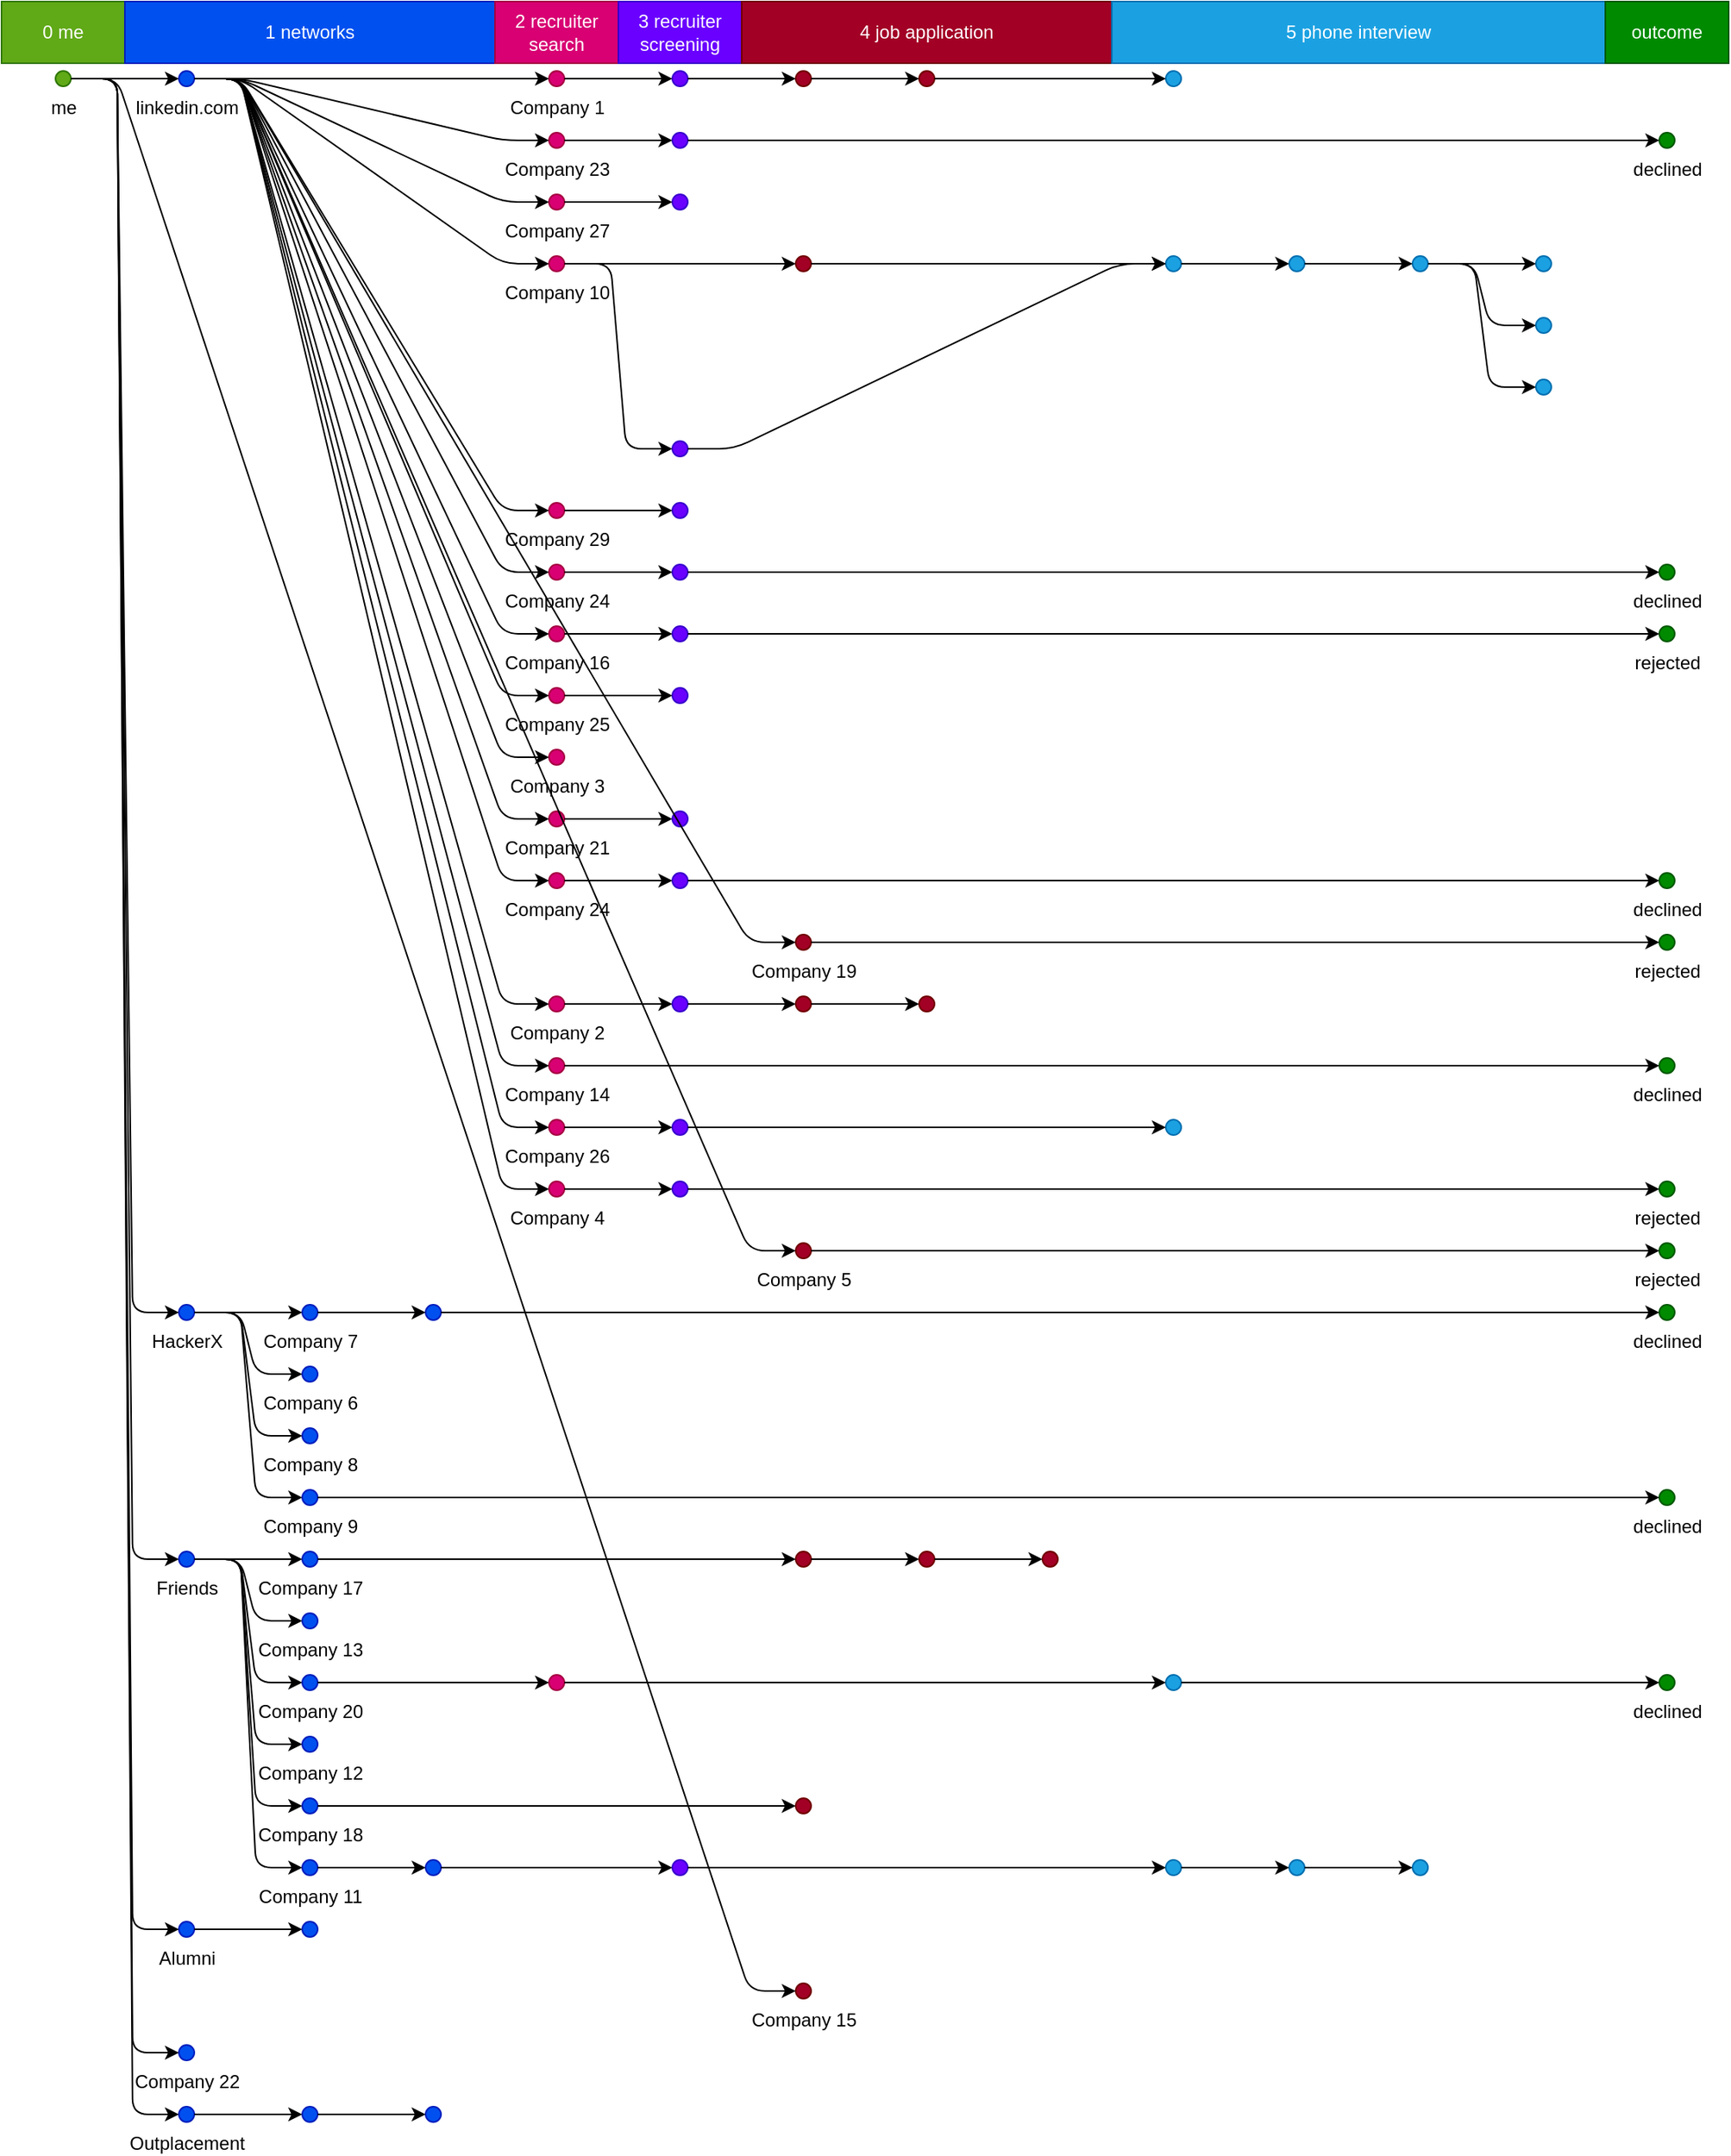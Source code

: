 <mxGraphModel dx="640" dy="480">
	<root>
		<mxCell id="root" style=""></mxCell>
		<mxCell id="layer1" style="" parent="root"></mxCell>
		<mxCell id="0 me" value="0 me" style="fontColor=#ffffff;strokeColor=#2D7600;fillColor=#60A917;html=1;whiteSpace=wrap;" parent="layer1" vertex="1">
			<mxGeometry width="80" height="40" as="geometry"></mxGeometry>
		</mxCell>
		<mxCell id="1 networks" value="1 networks" style="html=1;whiteSpace=wrap;fontColor=#ffffff;strokeColor=#001DBC;fillColor=#0050ef;" parent="layer1" vertex="1">
			<mxGeometry x="80" width="240" height="40" as="geometry"></mxGeometry>
		</mxCell>
		<mxCell id="2 recruiter search" value="2 recruiter search" style="whiteSpace=wrap;fontColor=#ffffff;strokeColor=#A50040;fillColor=#d80073;html=1;" parent="layer1" vertex="1">
			<mxGeometry x="320" width="80" height="40" as="geometry"></mxGeometry>
		</mxCell>
		<mxCell id="3 recruiter screening" value="3 recruiter screening" style="whiteSpace=wrap;fontColor=#ffffff;strokeColor=#3700CC;fillColor=#6a00ff;html=1;" parent="layer1" vertex="1">
			<mxGeometry x="400" width="80" height="40" as="geometry"></mxGeometry>
		</mxCell>
		<mxCell id="4 job application" value="4 job application" style="whiteSpace=wrap;fontColor=#ffffff;strokeColor=#6F0000;fillColor=#a20025;html=1;" parent="layer1" vertex="1">
			<mxGeometry x="480" width="240" height="40" as="geometry"></mxGeometry>
		</mxCell>
		<mxCell id="5 phone interview" value="5 phone interview" style="whiteSpace=wrap;fontColor=#ffffff;strokeColor=#006EAF;fillColor=#1ba1e2;html=1;" parent="layer1" vertex="1">
			<mxGeometry x="720" width="320" height="40" as="geometry"></mxGeometry>
		</mxCell>
		<mxCell id="outcome" value="outcome" style="fillColor=#008a00;html=1;whiteSpace=wrap;fontColor=#ffffff;strokeColor=#005700;" parent="layer1" vertex="1">
			<mxGeometry x="1040" width="80" height="40" as="geometry"></mxGeometry>
		</mxCell>
		<mxCell id="0" value="me" style="ellipse;html=1;labelPosition=center;align=center;verticalAlign=top;fillColor=#60A917;aspect=fixed;verticalLabelPosition=bottom;fontColor=#000000;strokeColor=#2D7600;" parent="layer1" vertex="1">
			<mxGeometry x="35" y="45" width="10" height="10" as="geometry"></mxGeometry>
		</mxCell>
		<mxCell id="linkedin" value="linkedin.com" style="aspect=fixed;html=1;verticalLabelPosition=bottom;strokeColor=#001DBC;fillColor=#0050ef;ellipse;align=center;verticalAlign=top;fontColor=#000000;labelPosition=center;" parent="layer1" vertex="1">
			<mxGeometry x="115" y="45" width="10" height="10" as="geometry"></mxGeometry>
		</mxCell>
		<mxCell id="1" value="Company 1" style="ellipse;labelPosition=center;verticalAlign=top;fillColor=#d80073;aspect=fixed;html=1;verticalLabelPosition=bottom;align=center;fontColor=#000000;strokeColor=#A50040;" parent="layer1" vertex="1">
			<mxGeometry x="355" y="45" width="10" height="10" as="geometry"></mxGeometry>
		</mxCell>
		<mxCell id="6" style="verticalAlign=top;fillColor=#6a00ff;ellipse;verticalLabelPosition=bottom;labelPosition=center;align=center;fontColor=#000000;strokeColor=#3700CC;aspect=fixed;html=1;" parent="layer1" vertex="1">
			<mxGeometry x="435" y="45" width="10" height="10" as="geometry"></mxGeometry>
		</mxCell>
		<mxCell id="7" style="html=1;labelPosition=center;align=center;verticalAlign=top;fillColor=#a20025;ellipse;aspect=fixed;verticalLabelPosition=bottom;fontColor=#000000;strokeColor=#6F0000;" parent="layer1" vertex="1">
			<mxGeometry x="515" y="45" width="10" height="10" as="geometry"></mxGeometry>
		</mxCell>
		<mxCell id="27" style="verticalAlign=top;fontColor=#000000;fillColor=#a20025;ellipse;aspect=fixed;html=1;strokeColor=#6F0000;labelPosition=center;verticalLabelPosition=bottom;align=center;" parent="layer1" vertex="1">
			<mxGeometry x="595" y="45" width="10" height="10" as="geometry"></mxGeometry>
		</mxCell>
		<mxCell id="53" style="aspect=fixed;verticalLabelPosition=bottom;verticalAlign=top;fontColor=#000000;fillColor=#1ba1e2;ellipse;html=1;labelPosition=center;align=center;strokeColor=#006EAF;" parent="layer1" vertex="1">
			<mxGeometry x="755" y="45" width="10" height="10" as="geometry"></mxGeometry>
		</mxCell>
		<mxCell id="27-53" style="edgeStyle=entityRelationEdgeStyle;orthogonalLoop=1;jettySize=auto;html=1;strokeWidth=1;" parent="layer1" edge="1" source="27" target="53">
			<mxGeometry relative="1" as="geometry"></mxGeometry>
		</mxCell>
		<mxCell id="7-27" style="html=1;strokeWidth=1;edgeStyle=entityRelationEdgeStyle;orthogonalLoop=1;jettySize=auto;" parent="layer1" edge="1" source="7" target="27">
			<mxGeometry relative="1" as="geometry"></mxGeometry>
		</mxCell>
		<mxCell id="6-7" style="html=1;strokeWidth=1;edgeStyle=entityRelationEdgeStyle;orthogonalLoop=1;jettySize=auto;" parent="layer1" edge="1" source="6" target="7">
			<mxGeometry relative="1" as="geometry"></mxGeometry>
		</mxCell>
		<mxCell id="1-6" style="edgeStyle=entityRelationEdgeStyle;orthogonalLoop=1;jettySize=auto;html=1;strokeWidth=1;" parent="layer1" edge="1" source="1" target="6">
			<mxGeometry relative="1" as="geometry"></mxGeometry>
		</mxCell>
		<mxCell id="linkedin-1" style="jettySize=auto;html=1;strokeWidth=1;edgeStyle=entityRelationEdgeStyle;orthogonalLoop=1;" parent="layer1" edge="1" source="linkedin" target="1">
			<mxGeometry relative="1" as="geometry"></mxGeometry>
		</mxCell>
		<mxCell id="45" value="Company 23" style="aspect=fixed;verticalLabelPosition=bottom;fontColor=#000000;fillColor=#d80073;verticalAlign=top;strokeColor=#A50040;ellipse;html=1;labelPosition=center;align=center;" parent="layer1" vertex="1">
			<mxGeometry x="355" y="85" width="10" height="10" as="geometry"></mxGeometry>
		</mxCell>
		<mxCell id="46" style="align=center;verticalAlign=top;fontColor=#000000;fillColor=#6a00ff;strokeColor=#3700CC;ellipse;aspect=fixed;html=1;labelPosition=center;verticalLabelPosition=bottom;" parent="layer1" vertex="1">
			<mxGeometry x="435" y="85" width="10" height="10" as="geometry"></mxGeometry>
		</mxCell>
		<mxCell id="46declined" value="declined" style="labelPosition=center;verticalLabelPosition=bottom;fillColor=#008a00;align=center;verticalAlign=top;fontColor=#000000;strokeColor=#005700;ellipse;aspect=fixed;html=1;" parent="layer1" vertex="1">
			<mxGeometry x="1075" y="85" width="10" height="10" as="geometry"></mxGeometry>
		</mxCell>
		<mxCell id="46-46declined" style="edgeStyle=entityRelationEdgeStyle;orthogonalLoop=1;jettySize=auto;html=1;strokeWidth=1;" parent="layer1" edge="1" source="46" target="46declined">
			<mxGeometry relative="1" as="geometry"></mxGeometry>
		</mxCell>
		<mxCell id="45-46" style="jettySize=auto;html=1;strokeWidth=1;edgeStyle=entityRelationEdgeStyle;orthogonalLoop=1;" parent="layer1" edge="1" source="45" target="46">
			<mxGeometry relative="1" as="geometry"></mxGeometry>
		</mxCell>
		<mxCell id="linkedin-45" style="edgeStyle=entityRelationEdgeStyle;orthogonalLoop=1;jettySize=auto;html=1;strokeWidth=1;" parent="layer1" edge="1" source="linkedin" target="45">
			<mxGeometry relative="1" as="geometry"></mxGeometry>
		</mxCell>
		<mxCell id="62" value="Company 27" style="ellipse;aspect=fixed;html=1;verticalLabelPosition=bottom;labelPosition=center;align=center;verticalAlign=top;fontColor=#000000;strokeColor=#A50040;fillColor=#d80073;" parent="layer1" vertex="1">
			<mxGeometry x="355" y="125" width="10" height="10" as="geometry"></mxGeometry>
		</mxCell>
		<mxCell id="63" style="strokeColor=#3700CC;fillColor=#6a00ff;ellipse;aspect=fixed;labelPosition=center;verticalAlign=top;fontColor=#000000;html=1;verticalLabelPosition=bottom;align=center;" parent="layer1" vertex="1">
			<mxGeometry x="435" y="125" width="10" height="10" as="geometry"></mxGeometry>
		</mxCell>
		<mxCell id="62-63" style="orthogonalLoop=1;jettySize=auto;html=1;strokeWidth=1;edgeStyle=entityRelationEdgeStyle;" parent="layer1" edge="1" source="62" target="63">
			<mxGeometry relative="1" as="geometry"></mxGeometry>
		</mxCell>
		<mxCell id="linkedin-62" style="jettySize=auto;html=1;strokeWidth=1;edgeStyle=entityRelationEdgeStyle;orthogonalLoop=1;" parent="layer1" edge="1" source="linkedin" target="62">
			<mxGeometry relative="1" as="geometry"></mxGeometry>
		</mxCell>
		<mxCell id="15" value="Company 10" style="fillColor=#d80073;ellipse;html=1;labelPosition=center;align=center;verticalAlign=top;aspect=fixed;verticalLabelPosition=bottom;fontColor=#000000;strokeColor=#A50040;" parent="layer1" vertex="1">
			<mxGeometry x="355" y="165" width="10" height="10" as="geometry"></mxGeometry>
		</mxCell>
		<mxCell id="16" style="verticalLabelPosition=bottom;align=center;fillColor=#a20025;html=1;labelPosition=center;verticalAlign=top;fontColor=#000000;strokeColor=#6F0000;ellipse;aspect=fixed;" parent="layer1" vertex="1">
			<mxGeometry x="515" y="165" width="10" height="10" as="geometry"></mxGeometry>
		</mxCell>
		<mxCell id="55" style="html=1;align=center;verticalAlign=top;fontColor=#000000;fillColor=#1ba1e2;ellipse;aspect=fixed;labelPosition=center;verticalLabelPosition=bottom;strokeColor=#006EAF;" parent="layer1" vertex="1">
			<mxGeometry x="755" y="165" width="10" height="10" as="geometry"></mxGeometry>
		</mxCell>
		<mxCell id="56" style="fontColor=#000000;aspect=fixed;align=center;verticalAlign=top;verticalLabelPosition=bottom;strokeColor=#006EAF;fillColor=#1ba1e2;ellipse;html=1;labelPosition=center;" parent="layer1" vertex="1">
			<mxGeometry x="835" y="165" width="10" height="10" as="geometry"></mxGeometry>
		</mxCell>
		<mxCell id="58" style="fontColor=#000000;fillColor=#1ba1e2;ellipse;verticalAlign=top;labelPosition=center;verticalLabelPosition=bottom;align=center;strokeColor=#006EAF;aspect=fixed;html=1;" parent="layer1" vertex="1">
			<mxGeometry x="915" y="165" width="10" height="10" as="geometry"></mxGeometry>
		</mxCell>
		<mxCell id="71" style="verticalLabelPosition=bottom;fontColor=#000000;strokeColor=#006EAF;verticalAlign=top;fillColor=#1ba1e2;ellipse;aspect=fixed;html=1;labelPosition=center;align=center;" parent="layer1" vertex="1">
			<mxGeometry x="995" y="165" width="10" height="10" as="geometry"></mxGeometry>
		</mxCell>
		<mxCell id="58-71" style="edgeStyle=entityRelationEdgeStyle;orthogonalLoop=1;jettySize=auto;html=1;strokeWidth=1;" parent="layer1" edge="1" source="58" target="71">
			<mxGeometry relative="1" as="geometry"></mxGeometry>
		</mxCell>
		<mxCell id="69" style="ellipse;aspect=fixed;align=center;strokeColor=#006EAF;fillColor=#1ba1e2;html=1;labelPosition=center;verticalLabelPosition=bottom;verticalAlign=top;fontColor=#000000;" parent="layer1" vertex="1">
			<mxGeometry x="995" y="205" width="10" height="10" as="geometry"></mxGeometry>
		</mxCell>
		<mxCell id="58-69" style="edgeStyle=entityRelationEdgeStyle;orthogonalLoop=1;jettySize=auto;html=1;strokeWidth=1;" parent="layer1" edge="1" source="58" target="69">
			<mxGeometry relative="1" as="geometry"></mxGeometry>
		</mxCell>
		<mxCell id="70" style="verticalAlign=top;strokeColor=#006EAF;fillColor=#1ba1e2;ellipse;aspect=fixed;labelPosition=center;verticalLabelPosition=bottom;html=1;align=center;fontColor=#000000;" parent="layer1" vertex="1">
			<mxGeometry x="995" y="245" width="10" height="10" as="geometry"></mxGeometry>
		</mxCell>
		<mxCell id="58-70" style="orthogonalLoop=1;jettySize=auto;html=1;strokeWidth=1;edgeStyle=entityRelationEdgeStyle;" parent="layer1" edge="1" source="58" target="70">
			<mxGeometry relative="1" as="geometry"></mxGeometry>
		</mxCell>
		<mxCell id="56-58" style="edgeStyle=entityRelationEdgeStyle;orthogonalLoop=1;jettySize=auto;html=1;strokeWidth=1;" parent="layer1" edge="1" source="56" target="58">
			<mxGeometry relative="1" as="geometry"></mxGeometry>
		</mxCell>
		<mxCell id="55-56" style="edgeStyle=entityRelationEdgeStyle;orthogonalLoop=1;jettySize=auto;html=1;strokeWidth=1;" parent="layer1" edge="1" source="55" target="56">
			<mxGeometry relative="1" as="geometry"></mxGeometry>
		</mxCell>
		<mxCell id="16-55" style="html=1;strokeWidth=1;edgeStyle=entityRelationEdgeStyle;orthogonalLoop=1;jettySize=auto;" parent="layer1" edge="1" source="16" target="55">
			<mxGeometry relative="1" as="geometry"></mxGeometry>
		</mxCell>
		<mxCell id="15-16" style="edgeStyle=entityRelationEdgeStyle;orthogonalLoop=1;jettySize=auto;html=1;strokeWidth=1;" parent="layer1" edge="1" source="15" target="16">
			<mxGeometry relative="1" as="geometry"></mxGeometry>
		</mxCell>
		<mxCell id="44" style="html=1;labelPosition=center;verticalLabelPosition=bottom;verticalAlign=top;fontColor=#000000;strokeColor=#3700CC;fillColor=#6a00ff;ellipse;aspect=fixed;align=center;" parent="layer1" vertex="1">
			<mxGeometry x="435" y="285" width="10" height="10" as="geometry"></mxGeometry>
		</mxCell>
		<mxCell id="44-55" style="edgeStyle=entityRelationEdgeStyle;orthogonalLoop=1;jettySize=auto;html=1;strokeWidth=1;" parent="layer1" edge="1" source="44" target="55">
			<mxGeometry relative="1" as="geometry"></mxGeometry>
		</mxCell>
		<mxCell id="15-44" style="edgeStyle=entityRelationEdgeStyle;orthogonalLoop=1;jettySize=auto;html=1;strokeWidth=1;" parent="layer1" edge="1" source="15" target="44">
			<mxGeometry relative="1" as="geometry"></mxGeometry>
		</mxCell>
		<mxCell id="linkedin-15" style="edgeStyle=entityRelationEdgeStyle;orthogonalLoop=1;jettySize=auto;html=1;strokeWidth=1;" parent="layer1" edge="1" source="linkedin" target="15">
			<mxGeometry relative="1" as="geometry"></mxGeometry>
		</mxCell>
		<mxCell id="65" value="Company 29" style="fontColor=#000000;strokeColor=#A50040;fillColor=#d80073;html=1;labelPosition=center;verticalLabelPosition=bottom;verticalAlign=top;ellipse;aspect=fixed;align=center;" parent="layer1" vertex="1">
			<mxGeometry x="355" y="325" width="10" height="10" as="geometry"></mxGeometry>
		</mxCell>
		<mxCell id="66" style="fontColor=#000000;strokeColor=#3700CC;verticalLabelPosition=bottom;align=center;verticalAlign=top;labelPosition=center;fillColor=#6a00ff;ellipse;aspect=fixed;html=1;" parent="layer1" vertex="1">
			<mxGeometry x="435" y="325" width="10" height="10" as="geometry"></mxGeometry>
		</mxCell>
		<mxCell id="65-66" style="edgeStyle=entityRelationEdgeStyle;orthogonalLoop=1;jettySize=auto;html=1;strokeWidth=1;" parent="layer1" edge="1" source="65" target="66">
			<mxGeometry relative="1" as="geometry"></mxGeometry>
		</mxCell>
		<mxCell id="linkedin-65" style="strokeWidth=1;edgeStyle=entityRelationEdgeStyle;orthogonalLoop=1;jettySize=auto;html=1;" parent="layer1" edge="1" source="linkedin" target="65">
			<mxGeometry relative="1" as="geometry"></mxGeometry>
		</mxCell>
		<mxCell id="64" value="Company 24" style="labelPosition=center;align=center;fontColor=#000000;fillColor=#d80073;html=1;aspect=fixed;verticalLabelPosition=bottom;verticalAlign=top;strokeColor=#A50040;ellipse;" parent="layer1" vertex="1">
			<mxGeometry x="355" y="365" width="10" height="10" as="geometry"></mxGeometry>
		</mxCell>
		<mxCell id="67" style="aspect=fixed;html=1;verticalLabelPosition=bottom;align=center;verticalAlign=top;strokeColor=#3700CC;ellipse;labelPosition=center;fontColor=#000000;fillColor=#6a00ff;" parent="layer1" vertex="1">
			<mxGeometry x="435" y="365" width="10" height="10" as="geometry"></mxGeometry>
		</mxCell>
		<mxCell id="67declined" value="declined" style="ellipse;aspect=fixed;html=1;verticalLabelPosition=bottom;align=center;verticalAlign=top;fontColor=#000000;fillColor=#008a00;labelPosition=center;strokeColor=#005700;" parent="layer1" vertex="1">
			<mxGeometry x="1075" y="365" width="10" height="10" as="geometry"></mxGeometry>
		</mxCell>
		<mxCell id="67-67declined" style="edgeStyle=entityRelationEdgeStyle;orthogonalLoop=1;jettySize=auto;html=1;strokeWidth=1;" parent="layer1" edge="1" source="67" target="67declined">
			<mxGeometry relative="1" as="geometry"></mxGeometry>
		</mxCell>
		<mxCell id="64-67" style="orthogonalLoop=1;jettySize=auto;html=1;strokeWidth=1;edgeStyle=entityRelationEdgeStyle;" parent="layer1" edge="1" source="64" target="67">
			<mxGeometry relative="1" as="geometry"></mxGeometry>
		</mxCell>
		<mxCell id="linkedin-64" style="edgeStyle=entityRelationEdgeStyle;orthogonalLoop=1;jettySize=auto;html=1;strokeWidth=1;" parent="layer1" edge="1" source="linkedin" target="64">
			<mxGeometry relative="1" as="geometry"></mxGeometry>
		</mxCell>
		<mxCell id="31" value="Company 16" style="ellipse;aspect=fixed;html=1;verticalLabelPosition=bottom;strokeColor=#A50040;labelPosition=center;align=center;verticalAlign=top;fontColor=#000000;fillColor=#d80073;" parent="layer1" vertex="1">
			<mxGeometry x="355" y="405" width="10" height="10" as="geometry"></mxGeometry>
		</mxCell>
		<mxCell id="32" style="html=1;labelPosition=center;align=center;fillColor=#6a00ff;ellipse;aspect=fixed;verticalLabelPosition=bottom;verticalAlign=top;fontColor=#000000;strokeColor=#3700CC;" parent="layer1" vertex="1">
			<mxGeometry x="435" y="405" width="10" height="10" as="geometry"></mxGeometry>
		</mxCell>
		<mxCell id="32rejected" value="rejected" style="labelPosition=center;verticalAlign=top;fontColor=#000000;aspect=fixed;html=1;align=center;strokeColor=#005700;fillColor=#008a00;ellipse;verticalLabelPosition=bottom;" parent="layer1" vertex="1">
			<mxGeometry x="1075" y="405" width="10" height="10" as="geometry"></mxGeometry>
		</mxCell>
		<mxCell id="32-32rejected" style="html=1;strokeWidth=1;edgeStyle=entityRelationEdgeStyle;orthogonalLoop=1;jettySize=auto;" parent="layer1" edge="1" source="32" target="32rejected">
			<mxGeometry relative="1" as="geometry"></mxGeometry>
		</mxCell>
		<mxCell id="31-32" style="edgeStyle=entityRelationEdgeStyle;orthogonalLoop=1;jettySize=auto;html=1;strokeWidth=1;" parent="layer1" edge="1" source="31" target="32">
			<mxGeometry relative="1" as="geometry"></mxGeometry>
		</mxCell>
		<mxCell id="linkedin-31" style="html=1;strokeWidth=1;edgeStyle=entityRelationEdgeStyle;orthogonalLoop=1;jettySize=auto;" parent="layer1" edge="1" source="linkedin" target="31">
			<mxGeometry relative="1" as="geometry"></mxGeometry>
		</mxCell>
		<mxCell id="49" value="Company 25" style="aspect=fixed;verticalLabelPosition=bottom;align=center;fontColor=#000000;fillColor=#d80073;ellipse;html=1;labelPosition=center;verticalAlign=top;strokeColor=#A50040;" parent="layer1" vertex="1">
			<mxGeometry x="355" y="445" width="10" height="10" as="geometry"></mxGeometry>
		</mxCell>
		<mxCell id="50" style="verticalLabelPosition=bottom;verticalAlign=top;fontColor=#000000;fillColor=#6a00ff;ellipse;aspect=fixed;html=1;labelPosition=center;align=center;strokeColor=#3700CC;" parent="layer1" vertex="1">
			<mxGeometry x="435" y="445" width="10" height="10" as="geometry"></mxGeometry>
		</mxCell>
		<mxCell id="49-50" style="orthogonalLoop=1;jettySize=auto;html=1;strokeWidth=1;edgeStyle=entityRelationEdgeStyle;" parent="layer1" edge="1" source="49" target="50">
			<mxGeometry relative="1" as="geometry"></mxGeometry>
		</mxCell>
		<mxCell id="linkedin-49" style="html=1;strokeWidth=1;edgeStyle=entityRelationEdgeStyle;orthogonalLoop=1;jettySize=auto;" parent="layer1" edge="1" source="linkedin" target="49">
			<mxGeometry relative="1" as="geometry"></mxGeometry>
		</mxCell>
		<mxCell id="3" value="Company 3" style="verticalAlign=top;fontColor=#000000;fillColor=#d80073;strokeColor=#A50040;aspect=fixed;labelPosition=center;verticalLabelPosition=bottom;align=center;ellipse;html=1;" parent="layer1" vertex="1">
			<mxGeometry x="355" y="485" width="10" height="10" as="geometry"></mxGeometry>
		</mxCell>
		<mxCell id="linkedin-3" style="html=1;strokeWidth=1;edgeStyle=entityRelationEdgeStyle;orthogonalLoop=1;jettySize=auto;" parent="layer1" edge="1" source="linkedin" target="3">
			<mxGeometry relative="1" as="geometry"></mxGeometry>
		</mxCell>
		<mxCell id="41" value="Company 21" style="aspect=fixed;verticalLabelPosition=bottom;strokeColor=#A50040;ellipse;labelPosition=center;align=center;verticalAlign=top;fontColor=#000000;fillColor=#d80073;html=1;" parent="layer1" vertex="1">
			<mxGeometry x="355" y="525" width="10" height="10" as="geometry"></mxGeometry>
		</mxCell>
		<mxCell id="43" style="strokeColor=#3700CC;fillColor=#6a00ff;aspect=fixed;html=1;verticalLabelPosition=bottom;fontColor=#000000;ellipse;labelPosition=center;align=center;verticalAlign=top;" parent="layer1" vertex="1">
			<mxGeometry x="435" y="525" width="10" height="10" as="geometry"></mxGeometry>
		</mxCell>
		<mxCell id="41-43" style="jettySize=auto;html=1;strokeWidth=1;edgeStyle=entityRelationEdgeStyle;orthogonalLoop=1;" parent="layer1" edge="1" source="41" target="43">
			<mxGeometry relative="1" as="geometry"></mxGeometry>
		</mxCell>
		<mxCell id="linkedin-41" style="edgeStyle=entityRelationEdgeStyle;orthogonalLoop=1;jettySize=auto;html=1;strokeWidth=1;" parent="layer1" edge="1" source="linkedin" target="41">
			<mxGeometry relative="1" as="geometry"></mxGeometry>
		</mxCell>
		<mxCell id="47" value="Company 24" style="align=center;fontColor=#000000;strokeColor=#A50040;aspect=fixed;labelPosition=center;verticalLabelPosition=bottom;verticalAlign=top;fillColor=#d80073;ellipse;html=1;" parent="layer1" vertex="1">
			<mxGeometry x="355" y="565" width="10" height="10" as="geometry"></mxGeometry>
		</mxCell>
		<mxCell id="48" style="fillColor=#6a00ff;verticalLabelPosition=bottom;align=center;strokeColor=#3700CC;labelPosition=center;verticalAlign=top;fontColor=#000000;ellipse;aspect=fixed;html=1;" parent="layer1" vertex="1">
			<mxGeometry x="435" y="565" width="10" height="10" as="geometry"></mxGeometry>
		</mxCell>
		<mxCell id="48declined" value="declined" style="ellipse;aspect=fixed;html=1;verticalLabelPosition=bottom;fillColor=#008a00;labelPosition=center;align=center;verticalAlign=top;fontColor=#000000;strokeColor=#005700;" parent="layer1" vertex="1">
			<mxGeometry x="1075" y="565" width="10" height="10" as="geometry"></mxGeometry>
		</mxCell>
		<mxCell id="48-48declined" style="strokeWidth=1;edgeStyle=entityRelationEdgeStyle;orthogonalLoop=1;jettySize=auto;html=1;" parent="layer1" edge="1" source="48" target="48declined">
			<mxGeometry relative="1" as="geometry"></mxGeometry>
		</mxCell>
		<mxCell id="47-48" style="strokeWidth=1;edgeStyle=entityRelationEdgeStyle;orthogonalLoop=1;jettySize=auto;html=1;" parent="layer1" edge="1" source="47" target="48">
			<mxGeometry relative="1" as="geometry"></mxGeometry>
		</mxCell>
		<mxCell id="linkedin-47" style="orthogonalLoop=1;jettySize=auto;html=1;strokeWidth=1;edgeStyle=entityRelationEdgeStyle;" parent="layer1" edge="1" source="linkedin" target="47">
			<mxGeometry relative="1" as="geometry"></mxGeometry>
		</mxCell>
		<mxCell id="37" value="Company 19" style="ellipse;aspect=fixed;html=1;labelPosition=center;verticalLabelPosition=bottom;align=center;fontColor=#000000;strokeColor=#6F0000;verticalAlign=top;fillColor=#a20025;" parent="layer1" vertex="1">
			<mxGeometry x="515" y="605" width="10" height="10" as="geometry"></mxGeometry>
		</mxCell>
		<mxCell id="37rejected" value="rejected" style="ellipse;verticalLabelPosition=bottom;verticalAlign=top;fontColor=#000000;aspect=fixed;html=1;labelPosition=center;align=center;fillColor=#008a00;strokeColor=#005700;" parent="layer1" vertex="1">
			<mxGeometry x="1075" y="605" width="10" height="10" as="geometry"></mxGeometry>
		</mxCell>
		<mxCell id="37-37rejected" style="jettySize=auto;html=1;strokeWidth=1;edgeStyle=entityRelationEdgeStyle;orthogonalLoop=1;" parent="layer1" edge="1" source="37" target="37rejected">
			<mxGeometry relative="1" as="geometry"></mxGeometry>
		</mxCell>
		<mxCell id="linkedin-37" style="jettySize=auto;html=1;strokeWidth=1;edgeStyle=entityRelationEdgeStyle;orthogonalLoop=1;" parent="layer1" edge="1" source="linkedin" target="37">
			<mxGeometry relative="1" as="geometry"></mxGeometry>
		</mxCell>
		<mxCell id="2" value="Company 2" style="ellipse;labelPosition=center;verticalLabelPosition=bottom;verticalAlign=top;strokeColor=#A50040;aspect=fixed;html=1;align=center;fontColor=#000000;fillColor=#d80073;" parent="layer1" vertex="1">
			<mxGeometry x="355" y="645" width="10" height="10" as="geometry"></mxGeometry>
		</mxCell>
		<mxCell id="9" style="fillColor=#6a00ff;ellipse;html=1;labelPosition=center;verticalLabelPosition=bottom;align=center;strokeColor=#3700CC;aspect=fixed;verticalAlign=top;fontColor=#000000;" parent="layer1" vertex="1">
			<mxGeometry x="435" y="645" width="10" height="10" as="geometry"></mxGeometry>
		</mxCell>
		<mxCell id="23" style="aspect=fixed;fontColor=#000000;strokeColor=#6F0000;ellipse;html=1;labelPosition=center;verticalLabelPosition=bottom;align=center;verticalAlign=top;fillColor=#a20025;" parent="layer1" vertex="1">
			<mxGeometry x="515" y="645" width="10" height="10" as="geometry"></mxGeometry>
		</mxCell>
		<mxCell id="57" style="verticalLabelPosition=bottom;align=center;verticalAlign=top;strokeColor=#6F0000;fillColor=#a20025;ellipse;aspect=fixed;html=1;labelPosition=center;fontColor=#000000;" parent="layer1" vertex="1">
			<mxGeometry x="595" y="645" width="10" height="10" as="geometry"></mxGeometry>
		</mxCell>
		<mxCell id="23-57" style="edgeStyle=entityRelationEdgeStyle;orthogonalLoop=1;jettySize=auto;html=1;strokeWidth=1;" parent="layer1" edge="1" source="23" target="57">
			<mxGeometry relative="1" as="geometry"></mxGeometry>
		</mxCell>
		<mxCell id="9-23" style="orthogonalLoop=1;jettySize=auto;html=1;strokeWidth=1;edgeStyle=entityRelationEdgeStyle;" parent="layer1" edge="1" source="9" target="23">
			<mxGeometry relative="1" as="geometry"></mxGeometry>
		</mxCell>
		<mxCell id="2-9" style="edgeStyle=entityRelationEdgeStyle;orthogonalLoop=1;jettySize=auto;html=1;strokeWidth=1;" parent="layer1" edge="1" source="2" target="9">
			<mxGeometry relative="1" as="geometry"></mxGeometry>
		</mxCell>
		<mxCell id="linkedin-2" style="jettySize=auto;html=1;strokeWidth=1;edgeStyle=entityRelationEdgeStyle;orthogonalLoop=1;" parent="layer1" edge="1" source="linkedin" target="2">
			<mxGeometry relative="1" as="geometry"></mxGeometry>
		</mxCell>
		<mxCell id="24" value="Company 14" style="verticalAlign=top;fontColor=#000000;strokeColor=#A50040;ellipse;aspect=fixed;align=center;fillColor=#d80073;html=1;labelPosition=center;verticalLabelPosition=bottom;" parent="layer1" vertex="1">
			<mxGeometry x="355" y="685" width="10" height="10" as="geometry"></mxGeometry>
		</mxCell>
		<mxCell id="24declined" value="declined" style="align=center;fontColor=#000000;ellipse;html=1;labelPosition=center;strokeColor=#005700;fillColor=#008a00;aspect=fixed;verticalLabelPosition=bottom;verticalAlign=top;" parent="layer1" vertex="1">
			<mxGeometry x="1075" y="685" width="10" height="10" as="geometry"></mxGeometry>
		</mxCell>
		<mxCell id="24-24declined" style="edgeStyle=entityRelationEdgeStyle;orthogonalLoop=1;jettySize=auto;html=1;strokeWidth=1;" parent="layer1" edge="1" source="24" target="24declined">
			<mxGeometry relative="1" as="geometry"></mxGeometry>
		</mxCell>
		<mxCell id="linkedin-24" style="edgeStyle=entityRelationEdgeStyle;orthogonalLoop=1;jettySize=auto;html=1;strokeWidth=1;" parent="layer1" edge="1" source="linkedin" target="24">
			<mxGeometry relative="1" as="geometry"></mxGeometry>
		</mxCell>
		<mxCell id="59" value="Company 26" style="fontColor=#000000;fillColor=#d80073;align=center;verticalAlign=top;strokeColor=#A50040;ellipse;aspect=fixed;html=1;labelPosition=center;verticalLabelPosition=bottom;" parent="layer1" vertex="1">
			<mxGeometry x="355" y="725" width="10" height="10" as="geometry"></mxGeometry>
		</mxCell>
		<mxCell id="60" style="ellipse;html=1;verticalLabelPosition=bottom;strokeColor=#3700CC;fontColor=#000000;fillColor=#6a00ff;aspect=fixed;labelPosition=center;align=center;verticalAlign=top;" parent="layer1" vertex="1">
			<mxGeometry x="435" y="725" width="10" height="10" as="geometry"></mxGeometry>
		</mxCell>
		<mxCell id="68" style="verticalAlign=top;fillColor=#1ba1e2;aspect=fixed;align=center;labelPosition=center;verticalLabelPosition=bottom;fontColor=#000000;strokeColor=#006EAF;ellipse;html=1;" parent="layer1" vertex="1">
			<mxGeometry x="755" y="725" width="10" height="10" as="geometry"></mxGeometry>
		</mxCell>
		<mxCell id="60-68" style="html=1;strokeWidth=1;edgeStyle=entityRelationEdgeStyle;orthogonalLoop=1;jettySize=auto;" parent="layer1" edge="1" source="60" target="68">
			<mxGeometry relative="1" as="geometry"></mxGeometry>
		</mxCell>
		<mxCell id="59-60" style="orthogonalLoop=1;jettySize=auto;html=1;strokeWidth=1;edgeStyle=entityRelationEdgeStyle;" parent="layer1" edge="1" source="59" target="60">
			<mxGeometry relative="1" as="geometry"></mxGeometry>
		</mxCell>
		<mxCell id="linkedin-59" style="edgeStyle=entityRelationEdgeStyle;orthogonalLoop=1;jettySize=auto;html=1;strokeWidth=1;" parent="layer1" edge="1" source="linkedin" target="59">
			<mxGeometry relative="1" as="geometry"></mxGeometry>
		</mxCell>
		<mxCell id="5" value="Company 4" style="strokeColor=#A50040;fillColor=#d80073;ellipse;verticalAlign=top;fontColor=#000000;verticalLabelPosition=bottom;align=center;aspect=fixed;html=1;labelPosition=center;" parent="layer1" vertex="1">
			<mxGeometry x="355" y="765" width="10" height="10" as="geometry"></mxGeometry>
		</mxCell>
		<mxCell id="20" style="align=center;html=1;labelPosition=center;verticalLabelPosition=bottom;verticalAlign=top;fontColor=#000000;strokeColor=#3700CC;ellipse;aspect=fixed;fillColor=#6a00ff;" parent="layer1" vertex="1">
			<mxGeometry x="435" y="765" width="10" height="10" as="geometry"></mxGeometry>
		</mxCell>
		<mxCell id="20rejected" value="rejected" style="align=center;verticalAlign=top;strokeColor=#005700;ellipse;html=1;labelPosition=center;verticalLabelPosition=bottom;aspect=fixed;fontColor=#000000;fillColor=#008a00;" parent="layer1" vertex="1">
			<mxGeometry x="1075" y="765" width="10" height="10" as="geometry"></mxGeometry>
		</mxCell>
		<mxCell id="20-20rejected" style="edgeStyle=entityRelationEdgeStyle;orthogonalLoop=1;jettySize=auto;html=1;strokeWidth=1;" parent="layer1" edge="1" source="20" target="20rejected">
			<mxGeometry relative="1" as="geometry"></mxGeometry>
		</mxCell>
		<mxCell id="5-20" style="edgeStyle=entityRelationEdgeStyle;orthogonalLoop=1;jettySize=auto;html=1;strokeWidth=1;" parent="layer1" edge="1" source="5" target="20">
			<mxGeometry relative="1" as="geometry"></mxGeometry>
		</mxCell>
		<mxCell id="linkedin-5" style="edgeStyle=entityRelationEdgeStyle;orthogonalLoop=1;jettySize=auto;html=1;strokeWidth=1;" parent="layer1" edge="1" source="linkedin" target="5">
			<mxGeometry relative="1" as="geometry"></mxGeometry>
		</mxCell>
		<mxCell id="8" value="Company 5" style="html=1;verticalAlign=top;fontColor=#000000;strokeColor=#6F0000;fillColor=#a20025;aspect=fixed;labelPosition=center;verticalLabelPosition=bottom;align=center;ellipse;" parent="layer1" vertex="1">
			<mxGeometry x="515" y="805" width="10" height="10" as="geometry"></mxGeometry>
		</mxCell>
		<mxCell id="8rejected" value="rejected" style="aspect=fixed;html=1;align=center;fontColor=#000000;ellipse;verticalLabelPosition=bottom;verticalAlign=top;strokeColor=#005700;fillColor=#008a00;labelPosition=center;" parent="layer1" vertex="1">
			<mxGeometry x="1075" y="805" width="10" height="10" as="geometry"></mxGeometry>
		</mxCell>
		<mxCell id="8-8rejected" style="edgeStyle=entityRelationEdgeStyle;orthogonalLoop=1;jettySize=auto;html=1;strokeWidth=1;" parent="layer1" edge="1" source="8" target="8rejected">
			<mxGeometry relative="1" as="geometry"></mxGeometry>
		</mxCell>
		<mxCell id="linkedin-8" style="edgeStyle=entityRelationEdgeStyle;orthogonalLoop=1;jettySize=auto;html=1;strokeWidth=1;" parent="layer1" edge="1" source="linkedin" target="8">
			<mxGeometry relative="1" as="geometry"></mxGeometry>
		</mxCell>
		<mxCell id="0-linkedin" style="edgeStyle=entityRelationEdgeStyle;orthogonalLoop=1;jettySize=auto;html=1;strokeWidth=1;" parent="layer1" edge="1" source="0" target="linkedin">
			<mxGeometry relative="1" as="geometry"></mxGeometry>
		</mxCell>
		<mxCell id="hackerx" value="HackerX" style="html=1;labelPosition=center;align=center;strokeColor=#001DBC;ellipse;aspect=fixed;verticalLabelPosition=bottom;verticalAlign=top;fontColor=#000000;fillColor=#0050ef;" parent="layer1" vertex="1">
			<mxGeometry x="115" y="845" width="10" height="10" as="geometry"></mxGeometry>
		</mxCell>
		<mxCell id="11" value="Company 7" style="html=1;labelPosition=center;align=center;strokeColor=#001DBC;fillColor=#0050ef;ellipse;aspect=fixed;verticalLabelPosition=bottom;verticalAlign=top;fontColor=#000000;" parent="layer1" vertex="1">
			<mxGeometry x="195" y="845" width="10" height="10" as="geometry"></mxGeometry>
		</mxCell>
		<mxCell id="17" style="verticalAlign=top;fontColor=#000000;fillColor=#0050ef;ellipse;labelPosition=center;verticalLabelPosition=bottom;strokeColor=#001DBC;aspect=fixed;html=1;align=center;" parent="layer1" vertex="1">
			<mxGeometry x="275" y="845" width="10" height="10" as="geometry"></mxGeometry>
		</mxCell>
		<mxCell id="17declined" value="declined" style="fontColor=#000000;ellipse;labelPosition=center;verticalLabelPosition=bottom;verticalAlign=top;strokeColor=#005700;fillColor=#008a00;aspect=fixed;html=1;align=center;" parent="layer1" vertex="1">
			<mxGeometry x="1075" y="845" width="10" height="10" as="geometry"></mxGeometry>
		</mxCell>
		<mxCell id="17-17declined" style="edgeStyle=entityRelationEdgeStyle;orthogonalLoop=1;jettySize=auto;html=1;strokeWidth=1;" parent="layer1" edge="1" source="17" target="17declined">
			<mxGeometry relative="1" as="geometry"></mxGeometry>
		</mxCell>
		<mxCell id="11-17" style="edgeStyle=entityRelationEdgeStyle;orthogonalLoop=1;jettySize=auto;html=1;strokeWidth=1;" parent="layer1" edge="1" source="11" target="17">
			<mxGeometry relative="1" as="geometry"></mxGeometry>
		</mxCell>
		<mxCell id="hackerx-11" style="html=1;strokeWidth=1;edgeStyle=entityRelationEdgeStyle;orthogonalLoop=1;jettySize=auto;" parent="layer1" edge="1" source="hackerx" target="11">
			<mxGeometry relative="1" as="geometry"></mxGeometry>
		</mxCell>
		<mxCell id="10" value="Company 6" style="aspect=fixed;html=1;verticalLabelPosition=bottom;strokeColor=#001DBC;fillColor=#0050ef;ellipse;labelPosition=center;align=center;verticalAlign=top;fontColor=#000000;" parent="layer1" vertex="1">
			<mxGeometry x="195" y="885" width="10" height="10" as="geometry"></mxGeometry>
		</mxCell>
		<mxCell id="hackerx-10" style="html=1;strokeWidth=1;edgeStyle=entityRelationEdgeStyle;orthogonalLoop=1;jettySize=auto;" parent="layer1" edge="1" source="hackerx" target="10">
			<mxGeometry relative="1" as="geometry"></mxGeometry>
		</mxCell>
		<mxCell id="12" value="Company 8" style="verticalAlign=top;aspect=fixed;html=1;verticalLabelPosition=bottom;align=center;fillColor=#0050ef;ellipse;labelPosition=center;fontColor=#000000;strokeColor=#001DBC;" parent="layer1" vertex="1">
			<mxGeometry x="195" y="925" width="10" height="10" as="geometry"></mxGeometry>
		</mxCell>
		<mxCell id="hackerx-12" style="strokeWidth=1;edgeStyle=entityRelationEdgeStyle;orthogonalLoop=1;jettySize=auto;html=1;" parent="layer1" edge="1" source="hackerx" target="12">
			<mxGeometry relative="1" as="geometry"></mxGeometry>
		</mxCell>
		<mxCell id="13" value="Company 9" style="ellipse;labelPosition=center;verticalLabelPosition=bottom;fontColor=#000000;fillColor=#0050ef;aspect=fixed;html=1;align=center;verticalAlign=top;strokeColor=#001DBC;" parent="layer1" vertex="1">
			<mxGeometry x="195" y="965" width="10" height="10" as="geometry"></mxGeometry>
		</mxCell>
		<mxCell id="13declined" value="declined" style="ellipse;html=1;align=center;fontColor=#000000;fillColor=#008a00;aspect=fixed;labelPosition=center;verticalLabelPosition=bottom;verticalAlign=top;strokeColor=#005700;" parent="layer1" vertex="1">
			<mxGeometry x="1075" y="965" width="10" height="10" as="geometry"></mxGeometry>
		</mxCell>
		<mxCell id="13-13declined" style="orthogonalLoop=1;jettySize=auto;html=1;strokeWidth=1;edgeStyle=entityRelationEdgeStyle;" parent="layer1" edge="1" source="13" target="13declined">
			<mxGeometry relative="1" as="geometry"></mxGeometry>
		</mxCell>
		<mxCell id="hackerx-13" style="orthogonalLoop=1;jettySize=auto;html=1;strokeWidth=1;edgeStyle=entityRelationEdgeStyle;" parent="layer1" edge="1" source="hackerx" target="13">
			<mxGeometry relative="1" as="geometry"></mxGeometry>
		</mxCell>
		<mxCell id="0-hackerx" style="edgeStyle=entityRelationEdgeStyle;orthogonalLoop=1;jettySize=auto;html=1;strokeWidth=1;" parent="layer1" edge="1" source="0" target="hackerx">
			<mxGeometry relative="1" as="geometry"></mxGeometry>
		</mxCell>
		<mxCell id="friends" value="Friends" style="aspect=fixed;html=1;labelPosition=center;align=center;verticalAlign=top;fontColor=#000000;strokeColor=#001DBC;ellipse;verticalLabelPosition=bottom;fillColor=#0050ef;" parent="layer1" vertex="1">
			<mxGeometry x="115" y="1005" width="10" height="10" as="geometry"></mxGeometry>
		</mxCell>
		<mxCell id="33" value="Company 17" style="aspect=fixed;verticalLabelPosition=bottom;align=center;fontColor=#000000;fillColor=#0050ef;strokeColor=#001DBC;ellipse;html=1;labelPosition=center;verticalAlign=top;" parent="layer1" vertex="1">
			<mxGeometry x="195" y="1005" width="10" height="10" as="geometry"></mxGeometry>
		</mxCell>
		<mxCell id="34" style="ellipse;aspect=fixed;align=center;fontColor=#000000;strokeColor=#6F0000;fillColor=#a20025;html=1;labelPosition=center;verticalLabelPosition=bottom;verticalAlign=top;" parent="layer1" vertex="1">
			<mxGeometry x="515" y="1005" width="10" height="10" as="geometry"></mxGeometry>
		</mxCell>
		<mxCell id="54" style="labelPosition=center;verticalLabelPosition=bottom;align=center;verticalAlign=top;fillColor=#a20025;ellipse;aspect=fixed;html=1;fontColor=#000000;strokeColor=#6F0000;" parent="layer1" vertex="1">
			<mxGeometry x="595" y="1005" width="10" height="10" as="geometry"></mxGeometry>
		</mxCell>
		<mxCell id="61" style="labelPosition=center;align=center;verticalAlign=top;fontColor=#000000;html=1;aspect=fixed;verticalLabelPosition=bottom;strokeColor=#6F0000;fillColor=#a20025;ellipse;" parent="layer1" vertex="1">
			<mxGeometry x="675" y="1005" width="10" height="10" as="geometry"></mxGeometry>
		</mxCell>
		<mxCell id="54-61" style="edgeStyle=entityRelationEdgeStyle;orthogonalLoop=1;jettySize=auto;html=1;strokeWidth=1;" parent="layer1" edge="1" source="54" target="61">
			<mxGeometry relative="1" as="geometry"></mxGeometry>
		</mxCell>
		<mxCell id="34-54" style="orthogonalLoop=1;jettySize=auto;html=1;strokeWidth=1;edgeStyle=entityRelationEdgeStyle;" parent="layer1" edge="1" source="34" target="54">
			<mxGeometry relative="1" as="geometry"></mxGeometry>
		</mxCell>
		<mxCell id="33-34" style="html=1;strokeWidth=1;edgeStyle=entityRelationEdgeStyle;orthogonalLoop=1;jettySize=auto;" parent="layer1" edge="1" source="33" target="34">
			<mxGeometry relative="1" as="geometry"></mxGeometry>
		</mxCell>
		<mxCell id="friends-33" style="orthogonalLoop=1;jettySize=auto;html=1;strokeWidth=1;edgeStyle=entityRelationEdgeStyle;" parent="layer1" edge="1" source="friends" target="33">
			<mxGeometry relative="1" as="geometry"></mxGeometry>
		</mxCell>
		<mxCell id="22" value="Company 13" style="ellipse;aspect=fixed;verticalAlign=top;fontColor=#000000;html=1;labelPosition=center;verticalLabelPosition=bottom;align=center;strokeColor=#001DBC;fillColor=#0050ef;" parent="layer1" vertex="1">
			<mxGeometry x="195" y="1045" width="10" height="10" as="geometry"></mxGeometry>
		</mxCell>
		<mxCell id="friends-22" style="html=1;strokeWidth=1;edgeStyle=entityRelationEdgeStyle;orthogonalLoop=1;jettySize=auto;" parent="layer1" edge="1" source="friends" target="22">
			<mxGeometry relative="1" as="geometry"></mxGeometry>
		</mxCell>
		<mxCell id="38" value="Company 20" style="html=1;labelPosition=center;align=center;verticalAlign=top;fontColor=#000000;fillColor=#0050ef;ellipse;aspect=fixed;verticalLabelPosition=bottom;strokeColor=#001DBC;" parent="layer1" vertex="1">
			<mxGeometry x="195" y="1085" width="10" height="10" as="geometry"></mxGeometry>
		</mxCell>
		<mxCell id="39" style="aspect=fixed;verticalAlign=top;fillColor=#d80073;fontColor=#000000;strokeColor=#A50040;ellipse;html=1;labelPosition=center;verticalLabelPosition=bottom;align=center;" parent="layer1" vertex="1">
			<mxGeometry x="355" y="1085" width="10" height="10" as="geometry"></mxGeometry>
		</mxCell>
		<mxCell id="40" style="labelPosition=center;align=center;verticalAlign=top;ellipse;aspect=fixed;html=1;verticalLabelPosition=bottom;fontColor=#000000;strokeColor=#006EAF;fillColor=#1ba1e2;" parent="layer1" vertex="1">
			<mxGeometry x="755" y="1085" width="10" height="10" as="geometry"></mxGeometry>
		</mxCell>
		<mxCell id="40declined" value="declined" style="html=1;labelPosition=center;aspect=fixed;verticalLabelPosition=bottom;align=center;verticalAlign=top;fontColor=#000000;strokeColor=#005700;fillColor=#008a00;ellipse;" parent="layer1" vertex="1">
			<mxGeometry x="1075" y="1085" width="10" height="10" as="geometry"></mxGeometry>
		</mxCell>
		<mxCell id="40-40declined" style="edgeStyle=entityRelationEdgeStyle;orthogonalLoop=1;jettySize=auto;html=1;strokeWidth=1;" parent="layer1" edge="1" source="40" target="40declined">
			<mxGeometry relative="1" as="geometry"></mxGeometry>
		</mxCell>
		<mxCell id="39-40" style="html=1;strokeWidth=1;edgeStyle=entityRelationEdgeStyle;orthogonalLoop=1;jettySize=auto;" parent="layer1" edge="1" source="39" target="40">
			<mxGeometry relative="1" as="geometry"></mxGeometry>
		</mxCell>
		<mxCell id="38-39" style="edgeStyle=entityRelationEdgeStyle;orthogonalLoop=1;jettySize=auto;html=1;strokeWidth=1;" parent="layer1" edge="1" source="38" target="39">
			<mxGeometry relative="1" as="geometry"></mxGeometry>
		</mxCell>
		<mxCell id="friends-38" style="edgeStyle=entityRelationEdgeStyle;orthogonalLoop=1;jettySize=auto;html=1;strokeWidth=1;" parent="layer1" edge="1" source="friends" target="38">
			<mxGeometry relative="1" as="geometry"></mxGeometry>
		</mxCell>
		<mxCell id="21" value="Company 12" style="labelPosition=center;align=center;fontColor=#000000;strokeColor=#001DBC;fillColor=#0050ef;ellipse;aspect=fixed;html=1;verticalLabelPosition=bottom;verticalAlign=top;" parent="layer1" vertex="1">
			<mxGeometry x="195" y="1125" width="10" height="10" as="geometry"></mxGeometry>
		</mxCell>
		<mxCell id="friends-21" style="edgeStyle=entityRelationEdgeStyle;orthogonalLoop=1;jettySize=auto;html=1;strokeWidth=1;" parent="layer1" edge="1" source="friends" target="21">
			<mxGeometry relative="1" as="geometry"></mxGeometry>
		</mxCell>
		<mxCell id="35" value="Company 18" style="ellipse;aspect=fixed;html=1;strokeColor=#001DBC;labelPosition=center;verticalLabelPosition=bottom;align=center;verticalAlign=top;fontColor=#000000;fillColor=#0050ef;" parent="layer1" vertex="1">
			<mxGeometry x="195" y="1165" width="10" height="10" as="geometry"></mxGeometry>
		</mxCell>
		<mxCell id="36" style="strokeColor=#6F0000;ellipse;aspect=fixed;labelPosition=center;align=center;fillColor=#a20025;html=1;verticalLabelPosition=bottom;verticalAlign=top;fontColor=#000000;" parent="layer1" vertex="1">
			<mxGeometry x="515" y="1165" width="10" height="10" as="geometry"></mxGeometry>
		</mxCell>
		<mxCell id="35-36" style="html=1;strokeWidth=1;edgeStyle=entityRelationEdgeStyle;orthogonalLoop=1;jettySize=auto;" parent="layer1" edge="1" source="35" target="36">
			<mxGeometry relative="1" as="geometry"></mxGeometry>
		</mxCell>
		<mxCell id="friends-35" style="edgeStyle=entityRelationEdgeStyle;orthogonalLoop=1;jettySize=auto;html=1;strokeWidth=1;" parent="layer1" edge="1" source="friends" target="35">
			<mxGeometry relative="1" as="geometry"></mxGeometry>
		</mxCell>
		<mxCell id="18" value="Company 11" style="align=center;verticalAlign=top;fontColor=#000000;strokeColor=#001DBC;fillColor=#0050ef;aspect=fixed;verticalLabelPosition=bottom;labelPosition=center;ellipse;html=1;" parent="layer1" vertex="1">
			<mxGeometry x="195" y="1205" width="10" height="10" as="geometry"></mxGeometry>
		</mxCell>
		<mxCell id="19" style="strokeColor=#001DBC;fillColor=#0050ef;labelPosition=center;fontColor=#000000;html=1;verticalLabelPosition=bottom;align=center;verticalAlign=top;ellipse;aspect=fixed;" parent="layer1" vertex="1">
			<mxGeometry x="275" y="1205" width="10" height="10" as="geometry"></mxGeometry>
		</mxCell>
		<mxCell id="25" style="aspect=fixed;html=1;labelPosition=center;fontColor=#000000;strokeColor=#3700CC;fillColor=#6a00ff;ellipse;verticalLabelPosition=bottom;align=center;verticalAlign=top;" parent="layer1" vertex="1">
			<mxGeometry x="435" y="1205" width="10" height="10" as="geometry"></mxGeometry>
		</mxCell>
		<mxCell id="26" style="labelPosition=center;fontColor=#000000;strokeColor=#006EAF;fillColor=#1ba1e2;ellipse;aspect=fixed;html=1;verticalLabelPosition=bottom;align=center;verticalAlign=top;" parent="layer1" vertex="1">
			<mxGeometry x="755" y="1205" width="10" height="10" as="geometry"></mxGeometry>
		</mxCell>
		<mxCell id="51" style="ellipse;aspect=fixed;labelPosition=center;verticalAlign=top;fontColor=#000000;fillColor=#1ba1e2;html=1;verticalLabelPosition=bottom;align=center;strokeColor=#006EAF;" parent="layer1" vertex="1">
			<mxGeometry x="835" y="1205" width="10" height="10" as="geometry"></mxGeometry>
		</mxCell>
		<mxCell id="52" style="ellipse;aspect=fixed;html=1;labelPosition=center;align=center;strokeColor=#006EAF;fillColor=#1ba1e2;verticalLabelPosition=bottom;verticalAlign=top;fontColor=#000000;" parent="layer1" vertex="1">
			<mxGeometry x="915" y="1205" width="10" height="10" as="geometry"></mxGeometry>
		</mxCell>
		<mxCell id="51-52" style="edgeStyle=entityRelationEdgeStyle;orthogonalLoop=1;jettySize=auto;html=1;strokeWidth=1;" parent="layer1" edge="1" source="51" target="52">
			<mxGeometry relative="1" as="geometry"></mxGeometry>
		</mxCell>
		<mxCell id="26-51" style="html=1;strokeWidth=1;edgeStyle=entityRelationEdgeStyle;orthogonalLoop=1;jettySize=auto;" parent="layer1" edge="1" source="26" target="51">
			<mxGeometry relative="1" as="geometry"></mxGeometry>
		</mxCell>
		<mxCell id="25-26" style="edgeStyle=entityRelationEdgeStyle;orthogonalLoop=1;jettySize=auto;html=1;strokeWidth=1;" parent="layer1" edge="1" source="25" target="26">
			<mxGeometry relative="1" as="geometry"></mxGeometry>
		</mxCell>
		<mxCell id="19-25" style="edgeStyle=entityRelationEdgeStyle;orthogonalLoop=1;jettySize=auto;html=1;strokeWidth=1;" parent="layer1" edge="1" source="19" target="25">
			<mxGeometry relative="1" as="geometry"></mxGeometry>
		</mxCell>
		<mxCell id="18-19" style="html=1;strokeWidth=1;edgeStyle=entityRelationEdgeStyle;orthogonalLoop=1;jettySize=auto;" parent="layer1" edge="1" source="18" target="19">
			<mxGeometry relative="1" as="geometry"></mxGeometry>
		</mxCell>
		<mxCell id="friends-18" style="html=1;strokeWidth=1;edgeStyle=entityRelationEdgeStyle;orthogonalLoop=1;jettySize=auto;" parent="layer1" edge="1" source="friends" target="18">
			<mxGeometry relative="1" as="geometry"></mxGeometry>
		</mxCell>
		<mxCell id="0-friends" style="edgeStyle=entityRelationEdgeStyle;orthogonalLoop=1;jettySize=auto;html=1;strokeWidth=1;" parent="layer1" edge="1" source="0" target="friends">
			<mxGeometry relative="1" as="geometry"></mxGeometry>
		</mxCell>
		<mxCell id="wfalumni" value="Alumni" style="html=1;verticalLabelPosition=bottom;verticalAlign=top;strokeColor=#001DBC;ellipse;aspect=fixed;labelPosition=center;align=center;fontColor=#000000;fillColor=#0050ef;" parent="layer1" vertex="1">
			<mxGeometry x="115" y="1245" width="10" height="10" as="geometry"></mxGeometry>
		</mxCell>
		<mxCell id="29" style="ellipse;aspect=fixed;verticalLabelPosition=bottom;align=center;strokeColor=#001DBC;html=1;labelPosition=center;verticalAlign=top;fontColor=#000000;fillColor=#0050ef;" parent="layer1" vertex="1">
			<mxGeometry x="195" y="1245" width="10" height="10" as="geometry"></mxGeometry>
		</mxCell>
		<mxCell id="wfalumni-29" style="html=1;strokeWidth=1;edgeStyle=entityRelationEdgeStyle;orthogonalLoop=1;jettySize=auto;" parent="layer1" edge="1" source="wfalumni" target="29">
			<mxGeometry relative="1" as="geometry"></mxGeometry>
		</mxCell>
		<mxCell id="0-wfalumni" style="edgeStyle=entityRelationEdgeStyle;orthogonalLoop=1;jettySize=auto;html=1;strokeWidth=1;" parent="layer1" edge="1" source="0" target="wfalumni">
			<mxGeometry relative="1" as="geometry"></mxGeometry>
		</mxCell>
		<mxCell id="30" value="Company 15" style="labelPosition=center;verticalAlign=top;fontColor=#000000;strokeColor=#6F0000;aspect=fixed;html=1;verticalLabelPosition=bottom;align=center;fillColor=#a20025;ellipse;" parent="layer1" vertex="1">
			<mxGeometry x="515" y="1285" width="10" height="10" as="geometry"></mxGeometry>
		</mxCell>
		<mxCell id="0-30" style="html=1;strokeWidth=1;edgeStyle=entityRelationEdgeStyle;orthogonalLoop=1;jettySize=auto;" parent="layer1" edge="1" source="0" target="30">
			<mxGeometry relative="1" as="geometry"></mxGeometry>
		</mxCell>
		<mxCell id="42" value="Company 22" style="ellipse;align=center;verticalAlign=top;fontColor=#000000;strokeColor=#001DBC;fillColor=#0050ef;aspect=fixed;html=1;labelPosition=center;verticalLabelPosition=bottom;" parent="layer1" vertex="1">
			<mxGeometry x="115" y="1325" width="10" height="10" as="geometry"></mxGeometry>
		</mxCell>
		<mxCell id="0-42" style="edgeStyle=entityRelationEdgeStyle;orthogonalLoop=1;jettySize=auto;html=1;strokeWidth=1;" parent="layer1" edge="1" source="0" target="42">
			<mxGeometry relative="1" as="geometry"></mxGeometry>
		</mxCell>
		<mxCell id="keystone" value="Outplacement" style="fontColor=#000000;strokeColor=#001DBC;fillColor=#0050ef;ellipse;html=1;labelPosition=center;verticalLabelPosition=bottom;aspect=fixed;align=center;verticalAlign=top;" parent="layer1" vertex="1">
			<mxGeometry x="115" y="1365" width="10" height="10" as="geometry"></mxGeometry>
		</mxCell>
		<mxCell id="14" style="ellipse;html=1;labelPosition=center;verticalLabelPosition=bottom;verticalAlign=top;fillColor=#0050ef;aspect=fixed;align=center;fontColor=#000000;strokeColor=#001DBC;" parent="layer1" vertex="1">
			<mxGeometry x="195" y="1365" width="10" height="10" as="geometry"></mxGeometry>
		</mxCell>
		<mxCell id="28" style="verticalAlign=top;fontColor=#000000;strokeColor=#001DBC;ellipse;aspect=fixed;html=1;align=center;labelPosition=center;verticalLabelPosition=bottom;fillColor=#0050ef;" parent="layer1" vertex="1">
			<mxGeometry x="275" y="1365" width="10" height="10" as="geometry"></mxGeometry>
		</mxCell>
		<mxCell id="14-28" style="orthogonalLoop=1;jettySize=auto;html=1;strokeWidth=1;edgeStyle=entityRelationEdgeStyle;" parent="layer1" edge="1" source="14" target="28">
			<mxGeometry relative="1" as="geometry"></mxGeometry>
		</mxCell>
		<mxCell id="keystone-14" style="strokeWidth=1;edgeStyle=entityRelationEdgeStyle;orthogonalLoop=1;jettySize=auto;html=1;" parent="layer1" edge="1" source="keystone" target="14">
			<mxGeometry relative="1" as="geometry"></mxGeometry>
		</mxCell>
		<mxCell id="0-keystone" style="html=1;strokeWidth=1;edgeStyle=entityRelationEdgeStyle;orthogonalLoop=1;jettySize=auto;" parent="layer1" edge="1" source="0" target="keystone">
			<mxGeometry relative="1" as="geometry"></mxGeometry>
		</mxCell>
	</root>
</mxGraphModel>